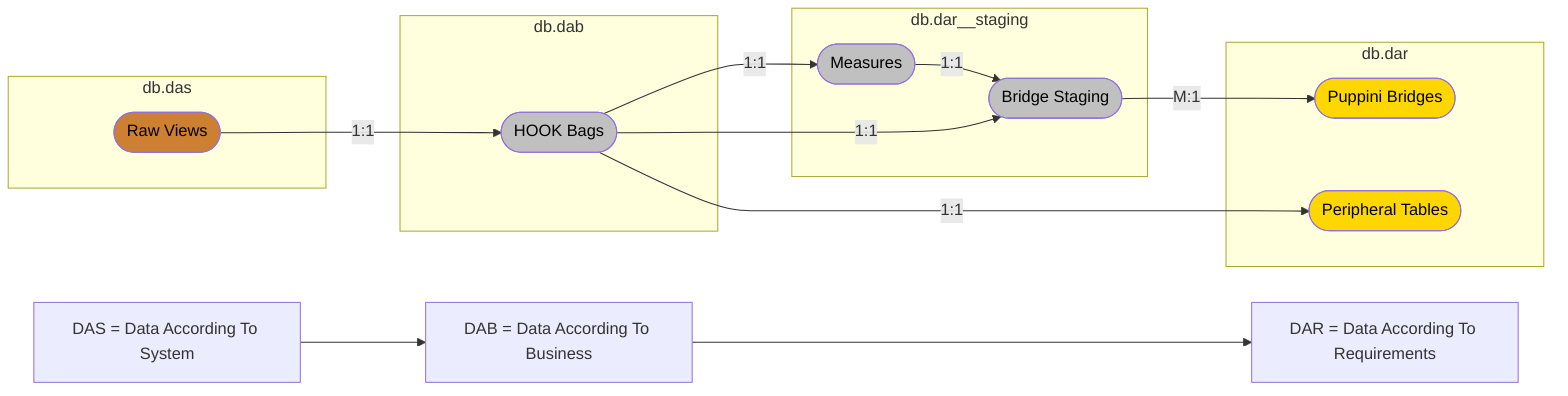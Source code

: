 flowchart LR
    classDef bronze fill:#CD7F32,color:black
    classDef silver fill:#C0C0C0,color:black
    classDef gold fill:#FFD700,color:black

    subgraph das["db.das"]
        raw(["Raw Views"]):::bronze
    end

    subgraph dab["db.dab"]
        hook(["HOOK Bags"]):::silver
    end

    subgraph dar_stg["db.dar__staging"]
        measures(["Measures"]):::silver
        bridge_staging(["Bridge Staging"]):::silver
    end

    subgraph dar["db.dar"]
        bridge(["Puppini Bridges"]):::gold
        peripheral(["Peripheral Tables"]):::gold
    end

    raw -- "1:1" --> hook -- "1:1" --> measures -- "1:1" --> bridge_staging -- "M:1" --> bridge
    hook -- "1:1" --> bridge_staging
    hook -- "1:1" --> peripheral

    legend_das["DAS = Data According To System"] -->
    legend_dab["DAB = Data According To Business"] ---->
    legend_dar["DAR = Data According To Requirements"]